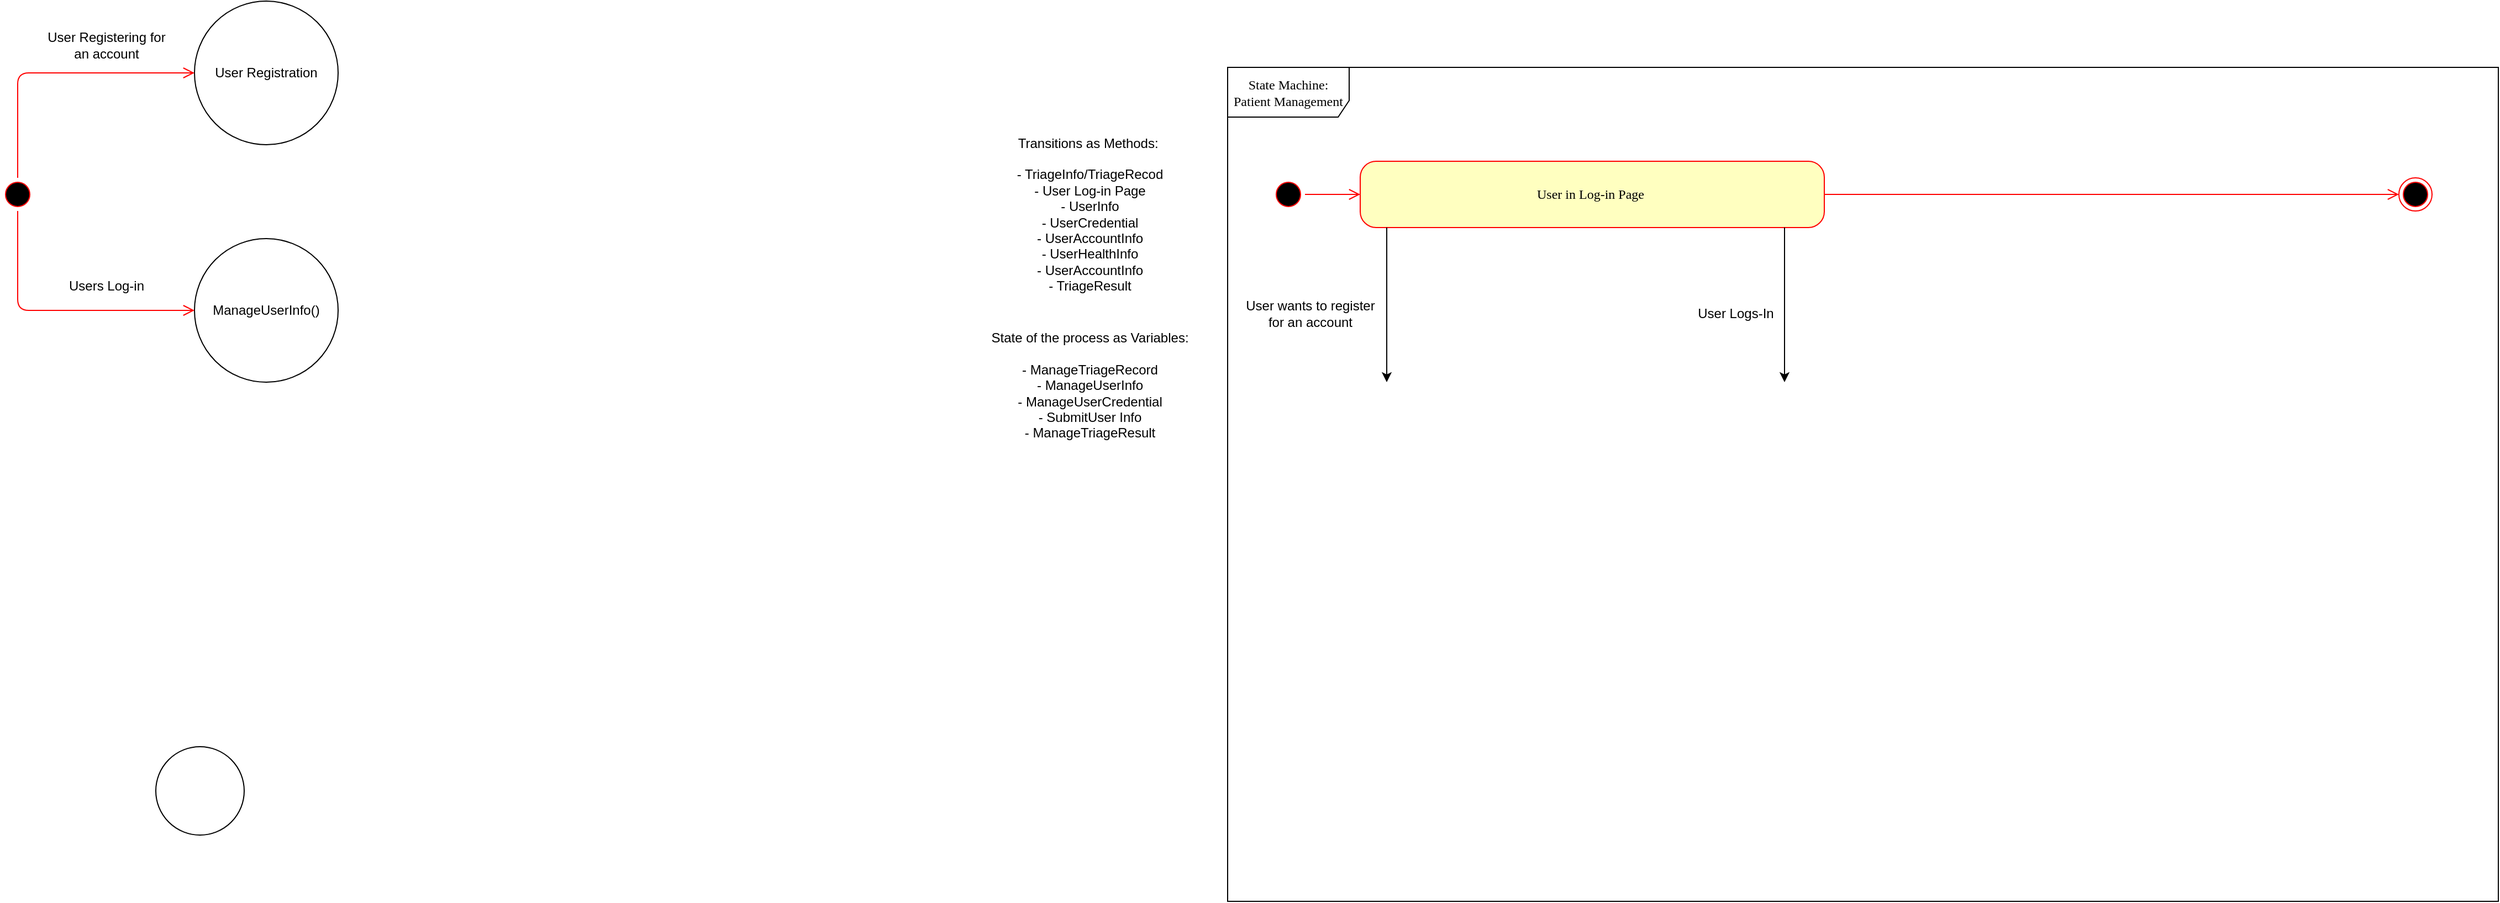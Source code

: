 <mxfile version="22.0.6" type="github">
  <diagram name="Page-1" id="58cdce13-f638-feb5-8d6f-7d28b1aa9fa0">
    <mxGraphModel dx="3163" dy="1759" grid="1" gridSize="10" guides="1" tooltips="1" connect="1" arrows="1" fold="1" page="1" pageScale="1" pageWidth="1100" pageHeight="850" background="none" math="0" shadow="0">
      <root>
        <mxCell id="0" />
        <mxCell id="1" parent="0" />
        <mxCell id="2a3bc250acf0617d-8" value="State Machine: Patient Management" style="shape=umlFrame;whiteSpace=wrap;html=1;rounded=1;shadow=0;comic=0;labelBackgroundColor=none;strokeWidth=1;fontFamily=Verdana;fontSize=12;align=center;width=110;height=45;" parent="1" vertex="1">
          <mxGeometry x="-790" y="35" width="1150" height="755" as="geometry" />
        </mxCell>
        <mxCell id="382b91b5511bd0f7-1" value="" style="ellipse;html=1;shape=startState;fillColor=#000000;strokeColor=#ff0000;rounded=1;shadow=0;comic=0;labelBackgroundColor=none;fontFamily=Verdana;fontSize=12;fontColor=#000000;align=center;direction=south;" parent="1" vertex="1">
          <mxGeometry x="-750" y="135" width="30" height="30" as="geometry" />
        </mxCell>
        <mxCell id="382b91b5511bd0f7-6" value="User in Log-in&amp;nbsp;Page&amp;nbsp;" style="rounded=1;whiteSpace=wrap;html=1;arcSize=24;fillColor=#ffffc0;strokeColor=#ff0000;shadow=0;comic=0;labelBackgroundColor=none;fontFamily=Verdana;fontSize=12;fontColor=#000000;align=center;" parent="1" vertex="1">
          <mxGeometry x="-670" y="120" width="420" height="60" as="geometry" />
        </mxCell>
        <mxCell id="2a3bc250acf0617d-9" style="edgeStyle=orthogonalEdgeStyle;html=1;labelBackgroundColor=none;endArrow=open;endSize=8;strokeColor=#ff0000;fontFamily=Verdana;fontSize=12;align=left;" parent="1" source="382b91b5511bd0f7-1" target="382b91b5511bd0f7-6" edge="1">
          <mxGeometry relative="1" as="geometry" />
        </mxCell>
        <mxCell id="JMcKdNJPKZezaq22i6h7-1" value="" style="endArrow=classic;html=1;rounded=0;" parent="1" edge="1">
          <mxGeometry width="50" height="50" relative="1" as="geometry">
            <mxPoint x="-286" y="180" as="sourcePoint" />
            <mxPoint x="-286" y="320" as="targetPoint" />
          </mxGeometry>
        </mxCell>
        <mxCell id="JMcKdNJPKZezaq22i6h7-2" value="User Logs-In" style="text;html=1;strokeColor=none;fillColor=none;align=center;verticalAlign=middle;whiteSpace=wrap;rounded=0;" parent="1" vertex="1">
          <mxGeometry x="-370" y="237.5" width="80" height="40" as="geometry" />
        </mxCell>
        <mxCell id="JMcKdNJPKZezaq22i6h7-5" value="" style="ellipse;html=1;shape=endState;fillColor=#000000;strokeColor=#ff0000;rounded=1;shadow=0;comic=0;labelBackgroundColor=none;fontFamily=Verdana;fontSize=12;fontColor=#000000;align=center;" parent="1" vertex="1">
          <mxGeometry x="270" y="135" width="30" height="30" as="geometry" />
        </mxCell>
        <mxCell id="JMcKdNJPKZezaq22i6h7-8" style="edgeStyle=orthogonalEdgeStyle;html=1;labelBackgroundColor=none;endArrow=open;endSize=8;strokeColor=#ff0000;fontFamily=Verdana;fontSize=12;align=left;entryX=0;entryY=0.5;entryDx=0;entryDy=0;exitX=1;exitY=0.5;exitDx=0;exitDy=0;" parent="1" source="382b91b5511bd0f7-6" target="JMcKdNJPKZezaq22i6h7-5" edge="1">
          <mxGeometry relative="1" as="geometry">
            <mxPoint x="360" y="149.23" as="sourcePoint" />
            <mxPoint x="440" y="149.23" as="targetPoint" />
          </mxGeometry>
        </mxCell>
        <mxCell id="JMcKdNJPKZezaq22i6h7-54" value="" style="endArrow=classic;html=1;rounded=0;" parent="1" edge="1">
          <mxGeometry width="50" height="50" relative="1" as="geometry">
            <mxPoint x="-646" y="180" as="sourcePoint" />
            <mxPoint x="-646" y="320" as="targetPoint" />
          </mxGeometry>
        </mxCell>
        <mxCell id="JMcKdNJPKZezaq22i6h7-55" value="User wants to register for an account" style="text;html=1;strokeColor=none;fillColor=none;align=center;verticalAlign=middle;whiteSpace=wrap;rounded=0;" parent="1" vertex="1">
          <mxGeometry x="-780" y="225" width="130" height="65" as="geometry" />
        </mxCell>
        <mxCell id="Rg4aVWkDMe2AEWVrWmWy-1" value="Transitions as Methods:&amp;nbsp;&lt;br&gt;&lt;br&gt;- TriageInfo/TriageRecod&lt;br&gt;- User Log-in Page&lt;br style=&quot;border-color: var(--border-color);&quot;&gt;- UserInfo&lt;br&gt;- UserCredential&lt;br&gt;- UserAccountInfo&lt;br&gt;- UserHealthInfo&lt;br&gt;- UserAccountInfo&lt;br&gt;- TriageResult" style="text;html=1;align=center;verticalAlign=middle;resizable=0;points=[];autosize=1;strokeColor=none;fillColor=none;" vertex="1" parent="1">
          <mxGeometry x="-995" y="87.5" width="160" height="160" as="geometry" />
        </mxCell>
        <mxCell id="Rg4aVWkDMe2AEWVrWmWy-2" value="State of the process as Variables:&lt;br style=&quot;border-color: var(--border-color);&quot;&gt;&lt;br&gt;- ManageTriageRecord&lt;br&gt;- ManageUserInfo&lt;br&gt;- ManageUserCredential&lt;br&gt;- SubmitUser Info&lt;br&gt;- ManageTriageResult" style="text;html=1;align=center;verticalAlign=middle;resizable=0;points=[];autosize=1;strokeColor=none;fillColor=none;" vertex="1" parent="1">
          <mxGeometry x="-1015" y="267.5" width="200" height="110" as="geometry" />
        </mxCell>
        <mxCell id="Rg4aVWkDMe2AEWVrWmWy-5" value="ManageUserInfo()" style="ellipse;whiteSpace=wrap;html=1;aspect=fixed;" vertex="1" parent="1">
          <mxGeometry x="-1725" y="190" width="130" height="130" as="geometry" />
        </mxCell>
        <mxCell id="Rg4aVWkDMe2AEWVrWmWy-6" value="" style="ellipse;whiteSpace=wrap;html=1;aspect=fixed;" vertex="1" parent="1">
          <mxGeometry x="-1760" y="650" width="80" height="80" as="geometry" />
        </mxCell>
        <mxCell id="Rg4aVWkDMe2AEWVrWmWy-7" value="" style="ellipse;html=1;shape=startState;fillColor=#000000;strokeColor=#ff0000;rounded=1;shadow=0;comic=0;labelBackgroundColor=none;fontFamily=Verdana;fontSize=12;fontColor=#000000;align=center;direction=south;" vertex="1" parent="1">
          <mxGeometry x="-1900" y="135" width="30" height="30" as="geometry" />
        </mxCell>
        <mxCell id="Rg4aVWkDMe2AEWVrWmWy-8" style="edgeStyle=orthogonalEdgeStyle;html=1;labelBackgroundColor=none;endArrow=open;endSize=8;strokeColor=#ff0000;fontFamily=Verdana;fontSize=12;align=left;exitX=1;exitY=0.5;exitDx=0;exitDy=0;entryX=0;entryY=0.5;entryDx=0;entryDy=0;" edge="1" parent="1" source="Rg4aVWkDMe2AEWVrWmWy-7" target="Rg4aVWkDMe2AEWVrWmWy-5">
          <mxGeometry relative="1" as="geometry">
            <mxPoint x="-1750" y="250" as="targetPoint" />
            <mxPoint x="-1880" y="180" as="sourcePoint" />
            <Array as="points">
              <mxPoint x="-1885" y="255" />
            </Array>
          </mxGeometry>
        </mxCell>
        <mxCell id="Rg4aVWkDMe2AEWVrWmWy-9" value="Users Log-in" style="text;html=1;align=center;verticalAlign=middle;resizable=0;points=[];autosize=1;strokeColor=none;fillColor=none;" vertex="1" parent="1">
          <mxGeometry x="-1850" y="217.5" width="90" height="30" as="geometry" />
        </mxCell>
        <mxCell id="Rg4aVWkDMe2AEWVrWmWy-10" value="User Registration" style="ellipse;whiteSpace=wrap;html=1;aspect=fixed;" vertex="1" parent="1">
          <mxGeometry x="-1725" y="-25" width="130" height="130" as="geometry" />
        </mxCell>
        <mxCell id="Rg4aVWkDMe2AEWVrWmWy-11" style="edgeStyle=orthogonalEdgeStyle;html=1;labelBackgroundColor=none;endArrow=open;endSize=8;strokeColor=#ff0000;fontFamily=Verdana;fontSize=12;align=left;exitX=0;exitY=0.5;exitDx=0;exitDy=0;entryX=0;entryY=0.5;entryDx=0;entryDy=0;" edge="1" parent="1" source="Rg4aVWkDMe2AEWVrWmWy-7" target="Rg4aVWkDMe2AEWVrWmWy-10">
          <mxGeometry relative="1" as="geometry">
            <mxPoint x="-1740" y="40" as="targetPoint" />
            <mxPoint x="-1890" y="-50" as="sourcePoint" />
            <Array as="points">
              <mxPoint x="-1885" y="40" />
            </Array>
          </mxGeometry>
        </mxCell>
        <mxCell id="Rg4aVWkDMe2AEWVrWmWy-12" value="User Registering for&lt;br&gt;an account" style="text;html=1;align=center;verticalAlign=middle;resizable=0;points=[];autosize=1;strokeColor=none;fillColor=none;" vertex="1" parent="1">
          <mxGeometry x="-1870" y="-5" width="130" height="40" as="geometry" />
        </mxCell>
      </root>
    </mxGraphModel>
  </diagram>
</mxfile>
